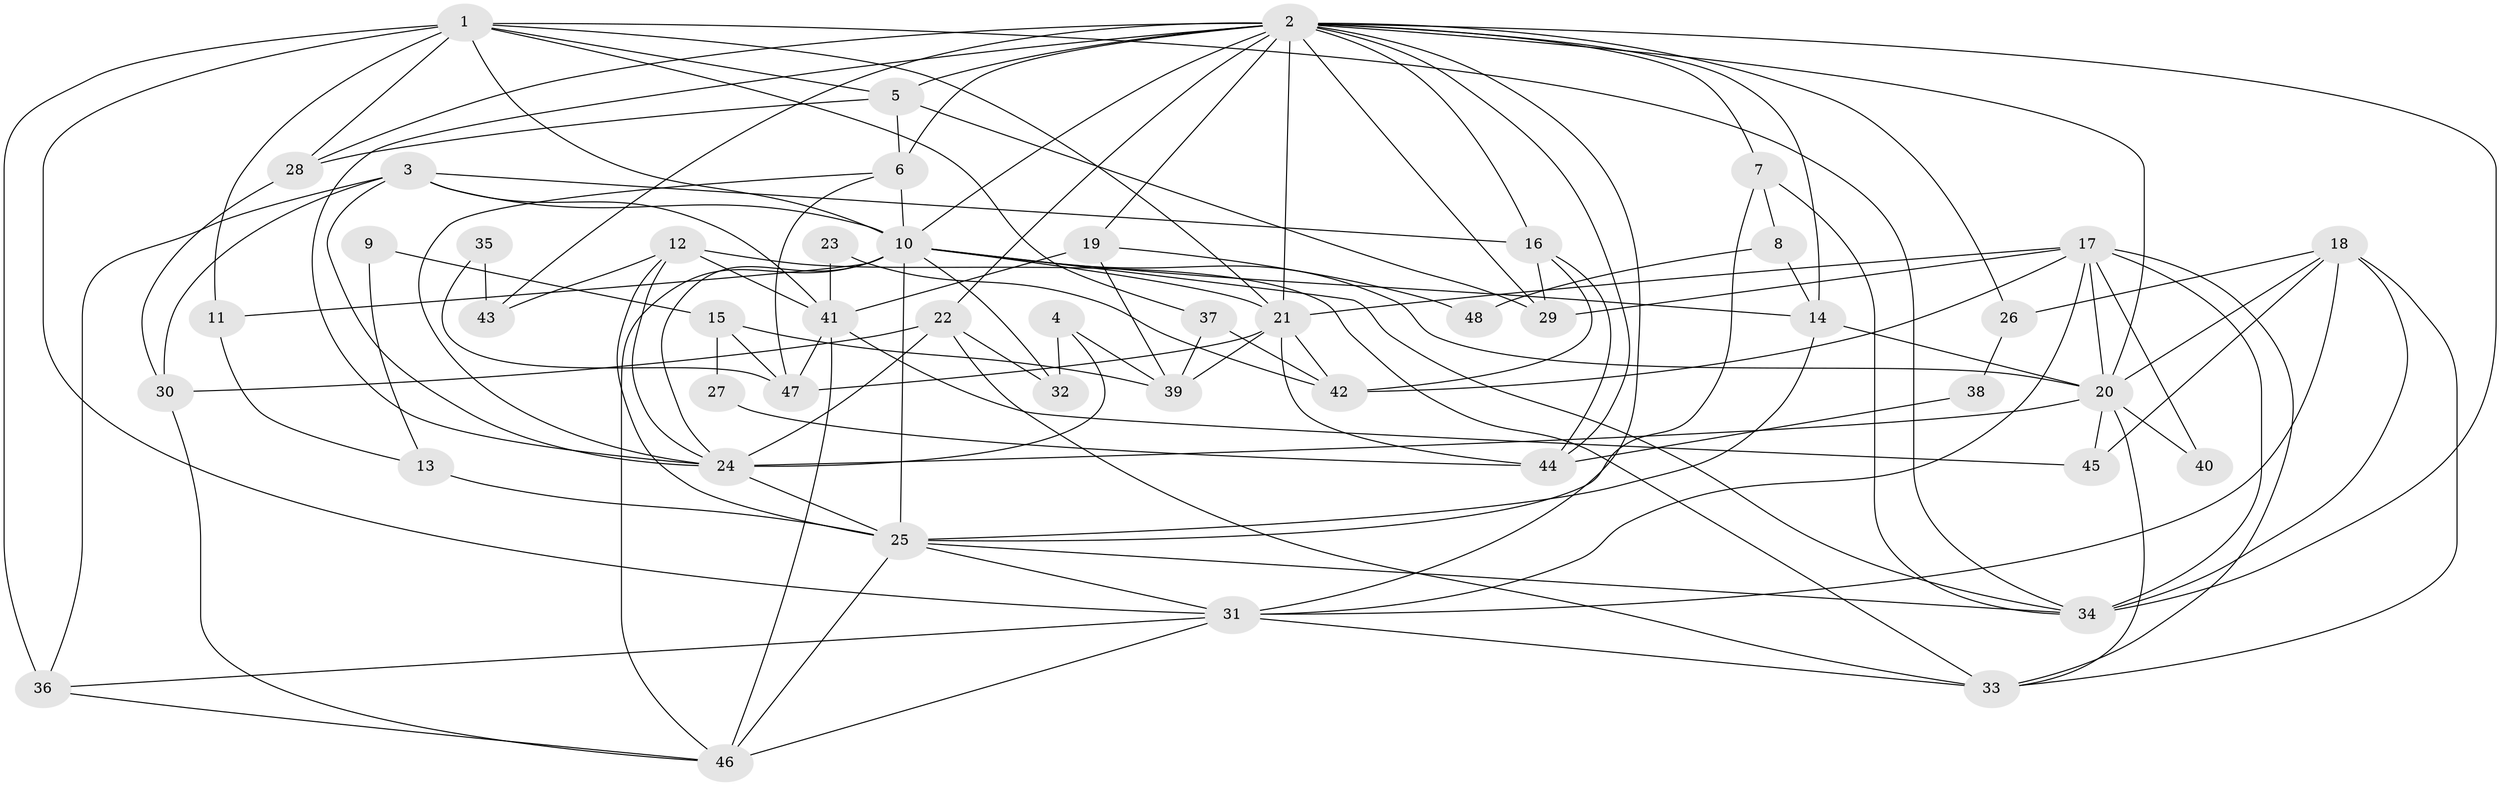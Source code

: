 // original degree distribution, {3: 0.28125, 6: 0.09375, 4: 0.2708333333333333, 2: 0.13541666666666666, 5: 0.16666666666666666, 7: 0.03125, 8: 0.010416666666666666, 10: 0.010416666666666666}
// Generated by graph-tools (version 1.1) at 2025/50/03/04/25 22:50:57]
// undirected, 48 vertices, 124 edges
graph export_dot {
  node [color=gray90,style=filled];
  1;
  2;
  3;
  4;
  5;
  6;
  7;
  8;
  9;
  10;
  11;
  12;
  13;
  14;
  15;
  16;
  17;
  18;
  19;
  20;
  21;
  22;
  23;
  24;
  25;
  26;
  27;
  28;
  29;
  30;
  31;
  32;
  33;
  34;
  35;
  36;
  37;
  38;
  39;
  40;
  41;
  42;
  43;
  44;
  45;
  46;
  47;
  48;
  1 -- 5 [weight=1.0];
  1 -- 10 [weight=2.0];
  1 -- 11 [weight=1.0];
  1 -- 21 [weight=2.0];
  1 -- 28 [weight=1.0];
  1 -- 31 [weight=1.0];
  1 -- 34 [weight=1.0];
  1 -- 36 [weight=3.0];
  1 -- 37 [weight=1.0];
  2 -- 5 [weight=1.0];
  2 -- 6 [weight=2.0];
  2 -- 7 [weight=1.0];
  2 -- 10 [weight=2.0];
  2 -- 14 [weight=1.0];
  2 -- 16 [weight=2.0];
  2 -- 19 [weight=1.0];
  2 -- 20 [weight=2.0];
  2 -- 21 [weight=2.0];
  2 -- 22 [weight=1.0];
  2 -- 24 [weight=1.0];
  2 -- 26 [weight=1.0];
  2 -- 28 [weight=1.0];
  2 -- 29 [weight=1.0];
  2 -- 31 [weight=1.0];
  2 -- 34 [weight=1.0];
  2 -- 43 [weight=3.0];
  2 -- 44 [weight=1.0];
  3 -- 10 [weight=1.0];
  3 -- 16 [weight=1.0];
  3 -- 24 [weight=1.0];
  3 -- 30 [weight=1.0];
  3 -- 36 [weight=1.0];
  3 -- 41 [weight=1.0];
  4 -- 24 [weight=1.0];
  4 -- 32 [weight=1.0];
  4 -- 39 [weight=1.0];
  5 -- 6 [weight=1.0];
  5 -- 28 [weight=1.0];
  5 -- 29 [weight=1.0];
  6 -- 10 [weight=1.0];
  6 -- 24 [weight=1.0];
  6 -- 47 [weight=1.0];
  7 -- 8 [weight=1.0];
  7 -- 25 [weight=1.0];
  7 -- 34 [weight=1.0];
  8 -- 14 [weight=1.0];
  8 -- 48 [weight=1.0];
  9 -- 13 [weight=1.0];
  9 -- 15 [weight=1.0];
  10 -- 11 [weight=1.0];
  10 -- 14 [weight=1.0];
  10 -- 20 [weight=1.0];
  10 -- 21 [weight=1.0];
  10 -- 24 [weight=1.0];
  10 -- 25 [weight=1.0];
  10 -- 32 [weight=1.0];
  10 -- 34 [weight=1.0];
  10 -- 46 [weight=1.0];
  11 -- 13 [weight=1.0];
  12 -- 24 [weight=1.0];
  12 -- 25 [weight=1.0];
  12 -- 33 [weight=1.0];
  12 -- 41 [weight=1.0];
  12 -- 43 [weight=1.0];
  13 -- 25 [weight=2.0];
  14 -- 20 [weight=1.0];
  14 -- 25 [weight=1.0];
  15 -- 27 [weight=1.0];
  15 -- 39 [weight=1.0];
  15 -- 47 [weight=1.0];
  16 -- 29 [weight=1.0];
  16 -- 42 [weight=1.0];
  16 -- 44 [weight=1.0];
  17 -- 20 [weight=1.0];
  17 -- 21 [weight=1.0];
  17 -- 29 [weight=1.0];
  17 -- 31 [weight=1.0];
  17 -- 33 [weight=1.0];
  17 -- 34 [weight=2.0];
  17 -- 40 [weight=1.0];
  17 -- 42 [weight=1.0];
  18 -- 20 [weight=1.0];
  18 -- 26 [weight=1.0];
  18 -- 31 [weight=1.0];
  18 -- 33 [weight=1.0];
  18 -- 34 [weight=1.0];
  18 -- 45 [weight=1.0];
  19 -- 39 [weight=1.0];
  19 -- 41 [weight=1.0];
  19 -- 48 [weight=1.0];
  20 -- 24 [weight=2.0];
  20 -- 33 [weight=1.0];
  20 -- 40 [weight=1.0];
  20 -- 45 [weight=1.0];
  21 -- 39 [weight=1.0];
  21 -- 42 [weight=1.0];
  21 -- 44 [weight=1.0];
  21 -- 47 [weight=1.0];
  22 -- 24 [weight=1.0];
  22 -- 30 [weight=1.0];
  22 -- 32 [weight=1.0];
  22 -- 33 [weight=1.0];
  23 -- 41 [weight=1.0];
  23 -- 42 [weight=1.0];
  24 -- 25 [weight=1.0];
  25 -- 31 [weight=1.0];
  25 -- 34 [weight=1.0];
  25 -- 46 [weight=1.0];
  26 -- 38 [weight=1.0];
  27 -- 44 [weight=1.0];
  28 -- 30 [weight=1.0];
  30 -- 46 [weight=1.0];
  31 -- 33 [weight=1.0];
  31 -- 36 [weight=1.0];
  31 -- 46 [weight=1.0];
  35 -- 43 [weight=1.0];
  35 -- 47 [weight=1.0];
  36 -- 46 [weight=1.0];
  37 -- 39 [weight=1.0];
  37 -- 42 [weight=1.0];
  38 -- 44 [weight=1.0];
  41 -- 45 [weight=1.0];
  41 -- 46 [weight=1.0];
  41 -- 47 [weight=1.0];
}
